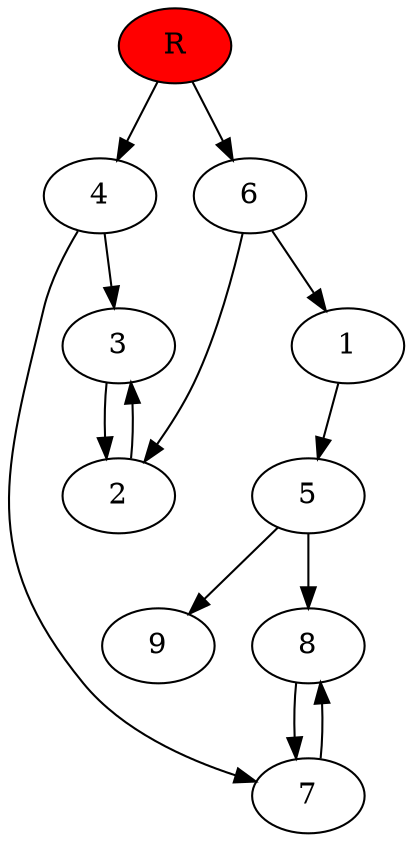 digraph prb7276 {
	1
	2
	3
	4
	5
	6
	7
	8
	R [fillcolor="#ff0000" style=filled]
	1 -> 5
	2 -> 3
	3 -> 2
	4 -> 3
	4 -> 7
	5 -> 8
	5 -> 9
	6 -> 1
	6 -> 2
	7 -> 8
	8 -> 7
	R -> 4
	R -> 6
}
